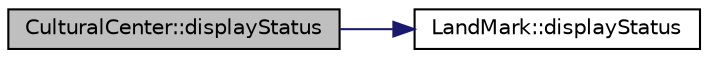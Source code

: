 digraph "CulturalCenter::displayStatus"
{
 // LATEX_PDF_SIZE
  edge [fontname="Helvetica",fontsize="10",labelfontname="Helvetica",labelfontsize="10"];
  node [fontname="Helvetica",fontsize="10",shape=record];
  rankdir="LR";
  Node1 [label="CulturalCenter::displayStatus",height=0.2,width=0.4,color="black", fillcolor="grey75", style="filled", fontcolor="black",tooltip="Displays the current status of the cultural center, including capacity and utility connections."];
  Node1 -> Node2 [color="midnightblue",fontsize="10",style="solid",fontname="Helvetica"];
  Node2 [label="LandMark::displayStatus",height=0.2,width=0.4,color="black", fillcolor="white", style="filled",URL="$classLandMark.html#a8a6bc2e43611b75aa62769f196babc30",tooltip="Displays the status of the landmark."];
}

